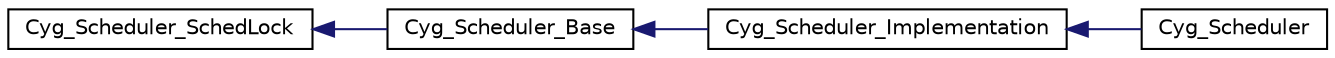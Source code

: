 digraph "Graphical Class Hierarchy"
{
  edge [fontname="Helvetica",fontsize="10",labelfontname="Helvetica",labelfontsize="10"];
  node [fontname="Helvetica",fontsize="10",shape=record];
  rankdir="LR";
  Node1 [label="Cyg_Scheduler_SchedLock",height=0.2,width=0.4,color="black", fillcolor="white", style="filled",URL="$class_cyg___scheduler___sched_lock.html"];
  Node1 -> Node2 [dir="back",color="midnightblue",fontsize="10",style="solid",fontname="Helvetica"];
  Node2 [label="Cyg_Scheduler_Base",height=0.2,width=0.4,color="black", fillcolor="white", style="filled",URL="$class_cyg___scheduler___base.html"];
  Node2 -> Node3 [dir="back",color="midnightblue",fontsize="10",style="solid",fontname="Helvetica"];
  Node3 [label="Cyg_Scheduler_Implementation",height=0.2,width=0.4,color="black", fillcolor="white", style="filled",URL="$class_cyg___scheduler___implementation.html"];
  Node3 -> Node4 [dir="back",color="midnightblue",fontsize="10",style="solid",fontname="Helvetica"];
  Node4 [label="Cyg_Scheduler",height=0.2,width=0.4,color="black", fillcolor="white", style="filled",URL="$class_cyg___scheduler.html"];
}
